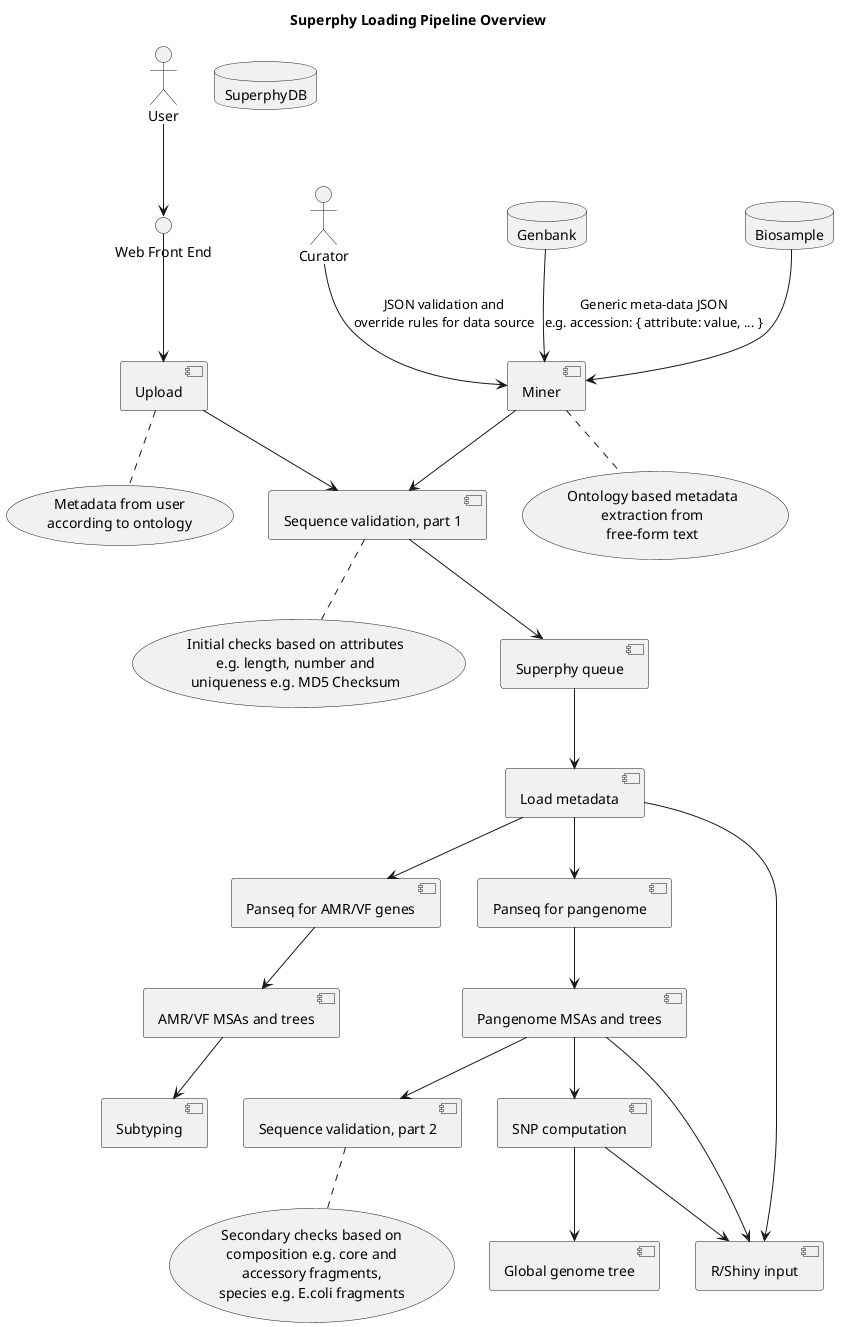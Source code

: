 @startuml
title Superphy Loading Pipeline Overview

'Data input
actor Curator
interface "Web Front End" as UI
database "Genbank" as GB
database "Biosample" as BS
component [Miner] as Miner
component [Upload] as Upload

GB --> Miner: "Generic meta-data JSON\ne.g. accession: { attribute: value, ... }" 
BS --> Miner
:User: --> UI
UI --> Upload

'Validation 
component [Sequence validation, part 1] as SV1

Miner .. (Ontology based metadata\nextraction from\nfree-form text)
Upload .. (Metadata from user\naccording to ontology)
Curator --> Miner : "JSON validation and\noverride rules for data source"
Miner --> SV1
Upload --> SV1
SV1 .. (Initial checks based on attributes\ne.g. length, number and\nuniqueness e.g. MD5 Checksum)

'Computation
component [Superphy queue] as SQ
component [Load metadata] as LM
component [Panseq for AMR/VF genes] as PAMR
component [Panseq for pangenome] as PPG
component [AMR/VF MSAs and trees] as AMRTree
component [Pangenome MSAs and trees] as PGTree
component [Subtyping] as ST
database "SuperphyDB" as DB
component [SNP computation] as SNP
component [R/Shiny input] as Shiny
component [Sequence validation, part 2] as SV2
component [Global genome tree] as Tree

SV1 --> SQ
SQ --> LM
LM --> PAMR
LM --> PPG
PAMR --> AMRTree
PPG --> PGTree
AMRTree --> ST
PGTree --> SV2
PGTree --> SNP
PGTree --> Shiny
SNP --> Shiny
SNP --> Tree
LM --> Shiny

SV2 .. (Secondary checks based on\ncomposition e.g. core and\naccessory fragments,\nspecies e.g. E.coli fragments)

